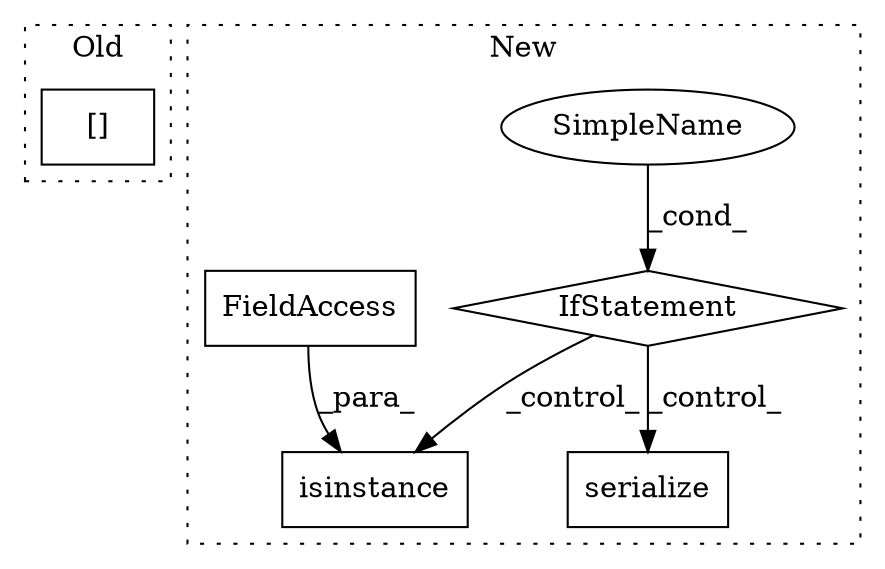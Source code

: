 digraph G {
subgraph cluster0 {
1 [label="[]" a="2" s="834,853" l="16,1" shape="box"];
label = "Old";
style="dotted";
}
subgraph cluster1 {
2 [label="serialize" a="32" s="1176,1189" l="10,1" shape="box"];
3 [label="SimpleName" a="42" s="" l="" shape="ellipse"];
4 [label="isinstance" a="32" s="1218,1255" l="11,1" shape="box"];
5 [label="FieldAccess" a="22" s="1233" l="22" shape="box"];
6 [label="IfStatement" a="25" s="1100,1124" l="4,2" shape="diamond"];
label = "New";
style="dotted";
}
3 -> 6 [label="_cond_"];
5 -> 4 [label="_para_"];
6 -> 4 [label="_control_"];
6 -> 2 [label="_control_"];
}